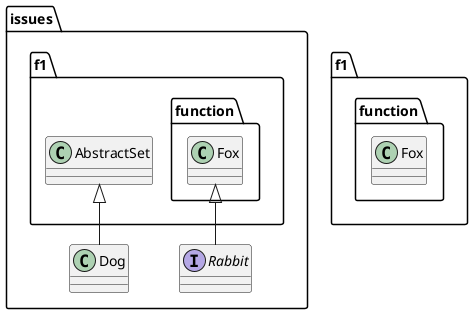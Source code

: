 {
  "sha1": "5ty460s3r2laef4if30z9n3b620w1t7",
  "insertion": {
    "when": "2024-05-30T20:48:20.806Z",
    "url": "https://github.com/plantuml/plantuml/issues/337",
    "user": "plantuml@gmail.com"
  }
}
@startuml
    namespace issues {
        interface Rabbit

        class Dog

        f1.function.Fox <|-- Rabbit
        f1.AbstractSet <|-- Dog
    }

    namespace f1.function {
        class Fox
    }

@enduml
